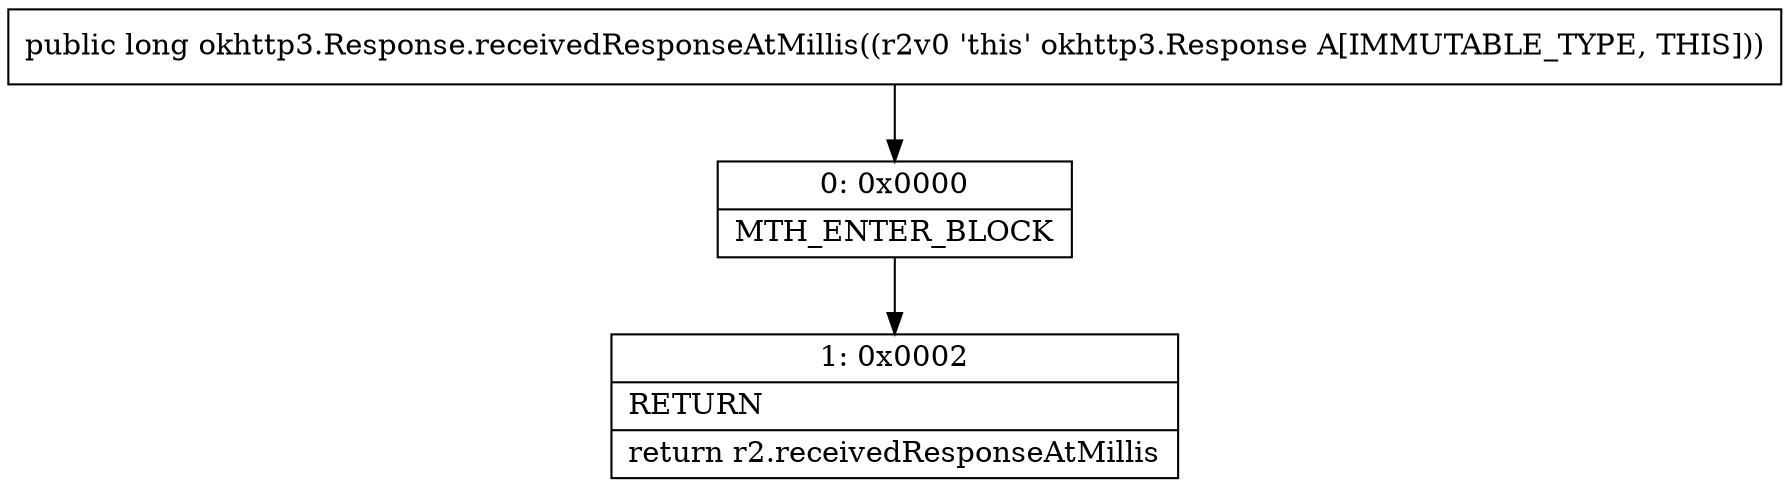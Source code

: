 digraph "CFG forokhttp3.Response.receivedResponseAtMillis()J" {
Node_0 [shape=record,label="{0\:\ 0x0000|MTH_ENTER_BLOCK\l}"];
Node_1 [shape=record,label="{1\:\ 0x0002|RETURN\l|return r2.receivedResponseAtMillis\l}"];
MethodNode[shape=record,label="{public long okhttp3.Response.receivedResponseAtMillis((r2v0 'this' okhttp3.Response A[IMMUTABLE_TYPE, THIS])) }"];
MethodNode -> Node_0;
Node_0 -> Node_1;
}

